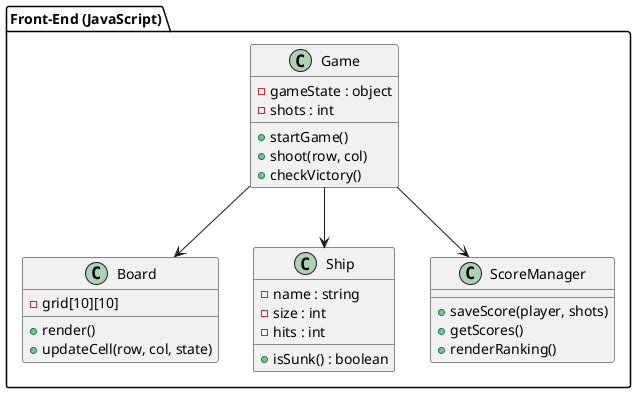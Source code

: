 
@startuml

'==========================
'   CLASES FRONT-END (JS)
'==========================
package "Front-End (JavaScript)" {
    class Game {
        -gameState : object
        -shots : int
        +startGame()
        +shoot(row, col)
        +checkVictory()
    }

    class Board {
        -grid[10][10]
        +render()
        +updateCell(row, col, state)
    }

    class Ship {
        -name : string
        -size : int
        -hits : int
        +isSunk() : boolean
    }

    class ScoreManager {
        +saveScore(player, shots)
        +getScores()
        +renderRanking()
    }

    Game --> Board
    Game --> Ship
    Game --> ScoreManager
}
@enduml
